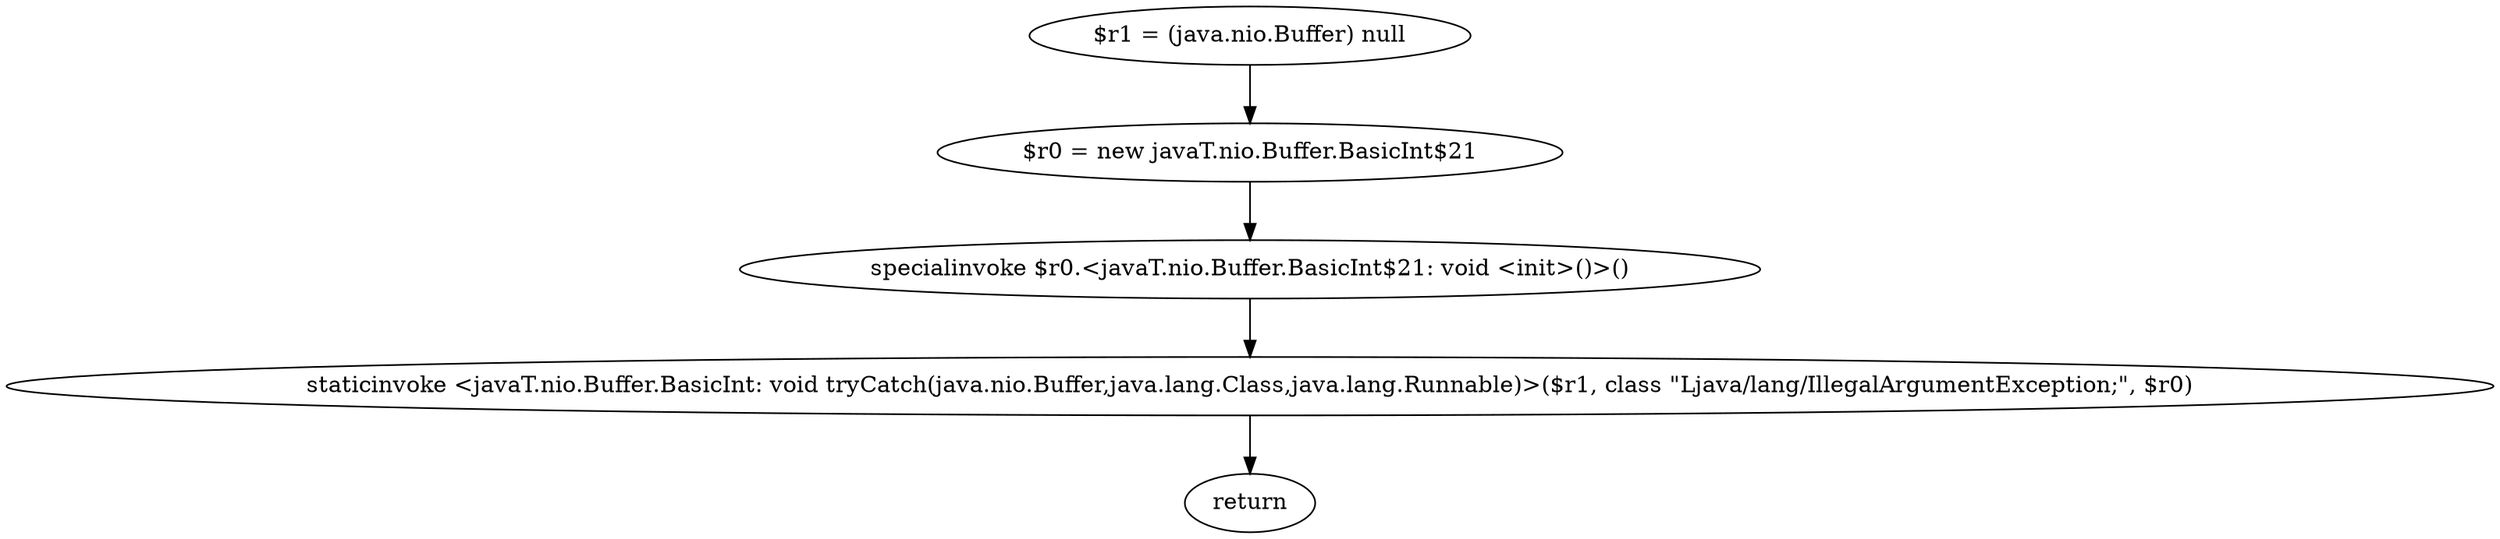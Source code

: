 digraph "unitGraph" {
    "$r1 = (java.nio.Buffer) null"
    "$r0 = new javaT.nio.Buffer.BasicInt$21"
    "specialinvoke $r0.<javaT.nio.Buffer.BasicInt$21: void <init>()>()"
    "staticinvoke <javaT.nio.Buffer.BasicInt: void tryCatch(java.nio.Buffer,java.lang.Class,java.lang.Runnable)>($r1, class \"Ljava/lang/IllegalArgumentException;\", $r0)"
    "return"
    "$r1 = (java.nio.Buffer) null"->"$r0 = new javaT.nio.Buffer.BasicInt$21";
    "$r0 = new javaT.nio.Buffer.BasicInt$21"->"specialinvoke $r0.<javaT.nio.Buffer.BasicInt$21: void <init>()>()";
    "specialinvoke $r0.<javaT.nio.Buffer.BasicInt$21: void <init>()>()"->"staticinvoke <javaT.nio.Buffer.BasicInt: void tryCatch(java.nio.Buffer,java.lang.Class,java.lang.Runnable)>($r1, class \"Ljava/lang/IllegalArgumentException;\", $r0)";
    "staticinvoke <javaT.nio.Buffer.BasicInt: void tryCatch(java.nio.Buffer,java.lang.Class,java.lang.Runnable)>($r1, class \"Ljava/lang/IllegalArgumentException;\", $r0)"->"return";
}

